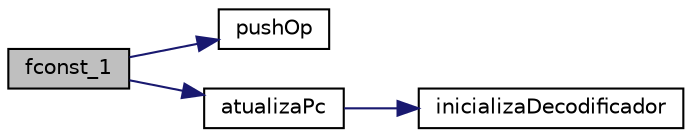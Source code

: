 digraph "fconst_1"
{
 // INTERACTIVE_SVG=YES
  edge [fontname="Helvetica",fontsize="10",labelfontname="Helvetica",labelfontsize="10"];
  node [fontname="Helvetica",fontsize="10",shape=record];
  rankdir="LR";
  Node947 [label="fconst_1",height=0.2,width=0.4,color="black", fillcolor="grey75", style="filled", fontcolor="black"];
  Node947 -> Node948 [color="midnightblue",fontsize="10",style="solid",fontname="Helvetica"];
  Node948 [label="pushOp",height=0.2,width=0.4,color="black", fillcolor="white", style="filled",URL="$frame_8c.html#a50993c39467516396b64a90eb81af0ba"];
  Node947 -> Node949 [color="midnightblue",fontsize="10",style="solid",fontname="Helvetica"];
  Node949 [label="atualizaPc",height=0.2,width=0.4,color="black", fillcolor="white", style="filled",URL="$instrucao_8c.html#abcf4bbde1212f9bb0f2ee7a6ba5aec08"];
  Node949 -> Node950 [color="midnightblue",fontsize="10",style="solid",fontname="Helvetica"];
  Node950 [label="inicializaDecodificador",height=0.2,width=0.4,color="black", fillcolor="white", style="filled",URL="$decodificador_8c.html#ac4ac4bcce3fed96b1a2657ceafda40bc"];
}
